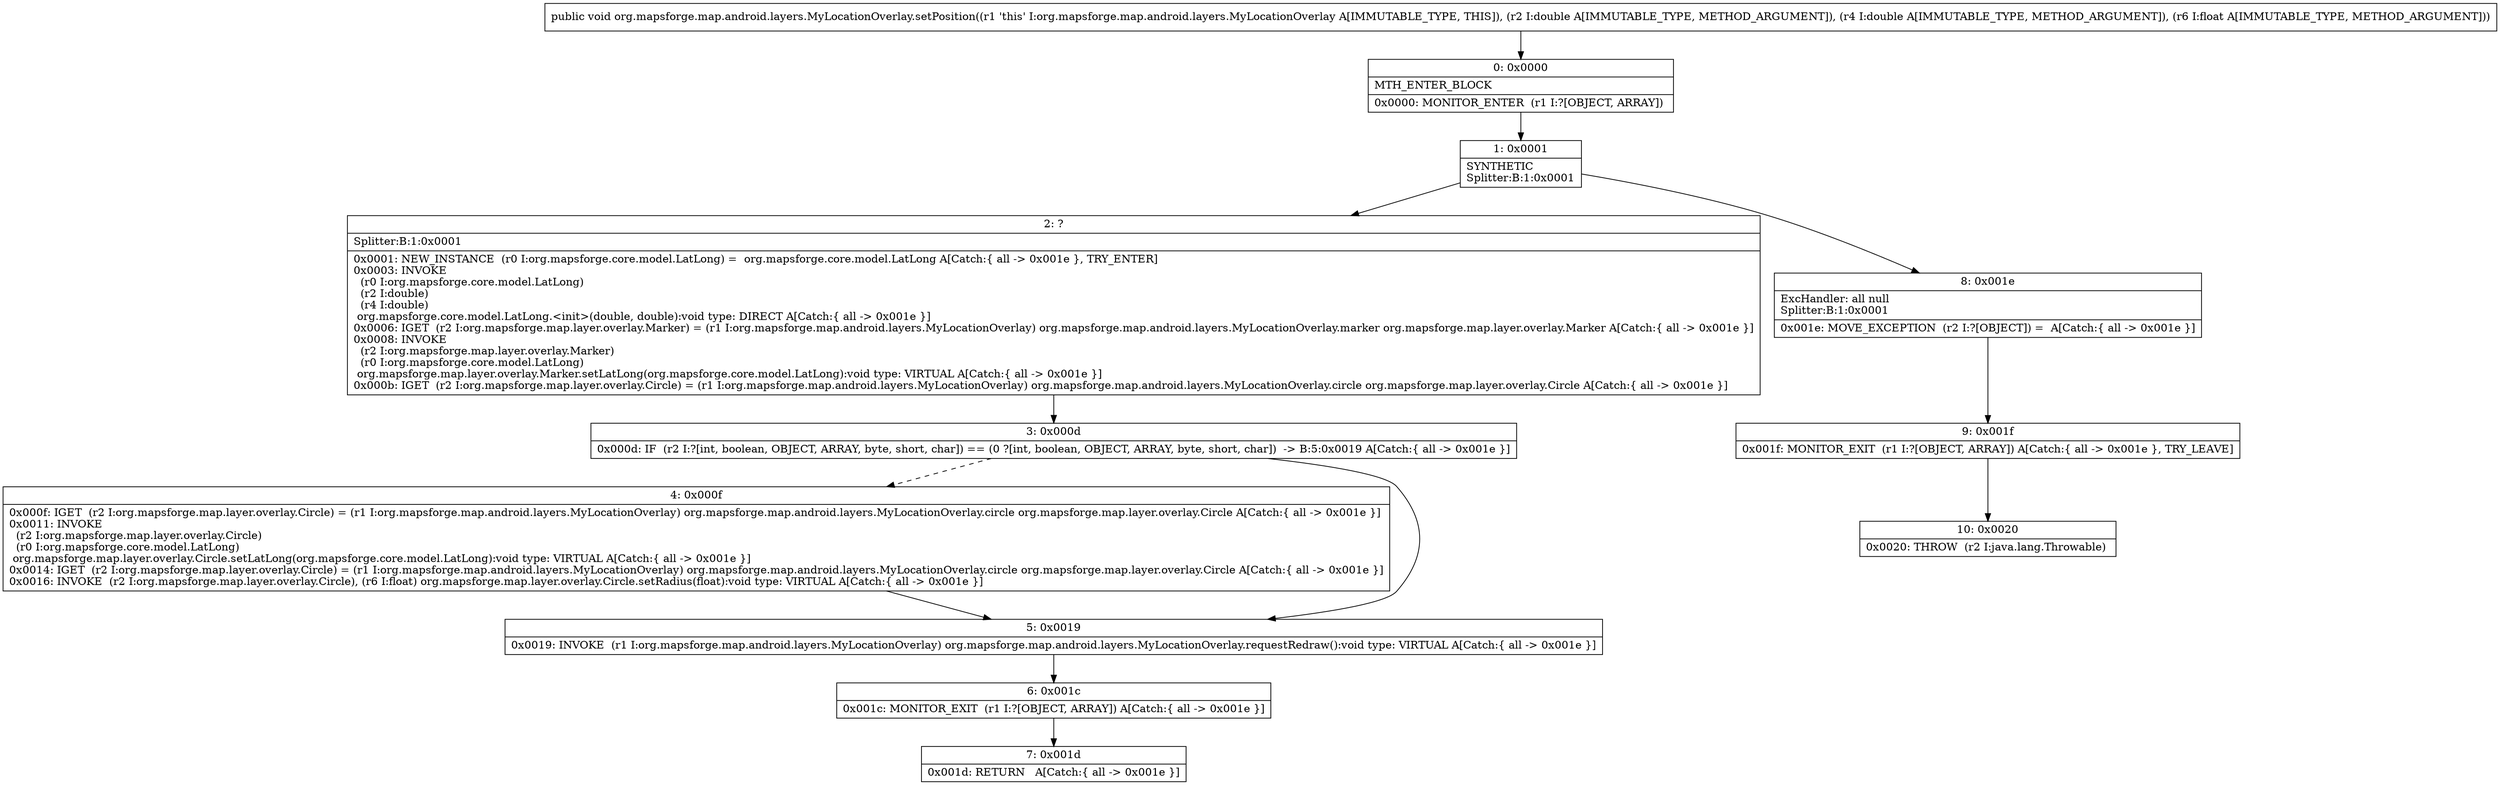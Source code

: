 digraph "CFG fororg.mapsforge.map.android.layers.MyLocationOverlay.setPosition(DDF)V" {
Node_0 [shape=record,label="{0\:\ 0x0000|MTH_ENTER_BLOCK\l|0x0000: MONITOR_ENTER  (r1 I:?[OBJECT, ARRAY]) \l}"];
Node_1 [shape=record,label="{1\:\ 0x0001|SYNTHETIC\lSplitter:B:1:0x0001\l}"];
Node_2 [shape=record,label="{2\:\ ?|Splitter:B:1:0x0001\l|0x0001: NEW_INSTANCE  (r0 I:org.mapsforge.core.model.LatLong) =  org.mapsforge.core.model.LatLong A[Catch:\{ all \-\> 0x001e \}, TRY_ENTER]\l0x0003: INVOKE  \l  (r0 I:org.mapsforge.core.model.LatLong)\l  (r2 I:double)\l  (r4 I:double)\l org.mapsforge.core.model.LatLong.\<init\>(double, double):void type: DIRECT A[Catch:\{ all \-\> 0x001e \}]\l0x0006: IGET  (r2 I:org.mapsforge.map.layer.overlay.Marker) = (r1 I:org.mapsforge.map.android.layers.MyLocationOverlay) org.mapsforge.map.android.layers.MyLocationOverlay.marker org.mapsforge.map.layer.overlay.Marker A[Catch:\{ all \-\> 0x001e \}]\l0x0008: INVOKE  \l  (r2 I:org.mapsforge.map.layer.overlay.Marker)\l  (r0 I:org.mapsforge.core.model.LatLong)\l org.mapsforge.map.layer.overlay.Marker.setLatLong(org.mapsforge.core.model.LatLong):void type: VIRTUAL A[Catch:\{ all \-\> 0x001e \}]\l0x000b: IGET  (r2 I:org.mapsforge.map.layer.overlay.Circle) = (r1 I:org.mapsforge.map.android.layers.MyLocationOverlay) org.mapsforge.map.android.layers.MyLocationOverlay.circle org.mapsforge.map.layer.overlay.Circle A[Catch:\{ all \-\> 0x001e \}]\l}"];
Node_3 [shape=record,label="{3\:\ 0x000d|0x000d: IF  (r2 I:?[int, boolean, OBJECT, ARRAY, byte, short, char]) == (0 ?[int, boolean, OBJECT, ARRAY, byte, short, char])  \-\> B:5:0x0019 A[Catch:\{ all \-\> 0x001e \}]\l}"];
Node_4 [shape=record,label="{4\:\ 0x000f|0x000f: IGET  (r2 I:org.mapsforge.map.layer.overlay.Circle) = (r1 I:org.mapsforge.map.android.layers.MyLocationOverlay) org.mapsforge.map.android.layers.MyLocationOverlay.circle org.mapsforge.map.layer.overlay.Circle A[Catch:\{ all \-\> 0x001e \}]\l0x0011: INVOKE  \l  (r2 I:org.mapsforge.map.layer.overlay.Circle)\l  (r0 I:org.mapsforge.core.model.LatLong)\l org.mapsforge.map.layer.overlay.Circle.setLatLong(org.mapsforge.core.model.LatLong):void type: VIRTUAL A[Catch:\{ all \-\> 0x001e \}]\l0x0014: IGET  (r2 I:org.mapsforge.map.layer.overlay.Circle) = (r1 I:org.mapsforge.map.android.layers.MyLocationOverlay) org.mapsforge.map.android.layers.MyLocationOverlay.circle org.mapsforge.map.layer.overlay.Circle A[Catch:\{ all \-\> 0x001e \}]\l0x0016: INVOKE  (r2 I:org.mapsforge.map.layer.overlay.Circle), (r6 I:float) org.mapsforge.map.layer.overlay.Circle.setRadius(float):void type: VIRTUAL A[Catch:\{ all \-\> 0x001e \}]\l}"];
Node_5 [shape=record,label="{5\:\ 0x0019|0x0019: INVOKE  (r1 I:org.mapsforge.map.android.layers.MyLocationOverlay) org.mapsforge.map.android.layers.MyLocationOverlay.requestRedraw():void type: VIRTUAL A[Catch:\{ all \-\> 0x001e \}]\l}"];
Node_6 [shape=record,label="{6\:\ 0x001c|0x001c: MONITOR_EXIT  (r1 I:?[OBJECT, ARRAY]) A[Catch:\{ all \-\> 0x001e \}]\l}"];
Node_7 [shape=record,label="{7\:\ 0x001d|0x001d: RETURN   A[Catch:\{ all \-\> 0x001e \}]\l}"];
Node_8 [shape=record,label="{8\:\ 0x001e|ExcHandler: all null\lSplitter:B:1:0x0001\l|0x001e: MOVE_EXCEPTION  (r2 I:?[OBJECT]) =  A[Catch:\{ all \-\> 0x001e \}]\l}"];
Node_9 [shape=record,label="{9\:\ 0x001f|0x001f: MONITOR_EXIT  (r1 I:?[OBJECT, ARRAY]) A[Catch:\{ all \-\> 0x001e \}, TRY_LEAVE]\l}"];
Node_10 [shape=record,label="{10\:\ 0x0020|0x0020: THROW  (r2 I:java.lang.Throwable) \l}"];
MethodNode[shape=record,label="{public void org.mapsforge.map.android.layers.MyLocationOverlay.setPosition((r1 'this' I:org.mapsforge.map.android.layers.MyLocationOverlay A[IMMUTABLE_TYPE, THIS]), (r2 I:double A[IMMUTABLE_TYPE, METHOD_ARGUMENT]), (r4 I:double A[IMMUTABLE_TYPE, METHOD_ARGUMENT]), (r6 I:float A[IMMUTABLE_TYPE, METHOD_ARGUMENT])) }"];
MethodNode -> Node_0;
Node_0 -> Node_1;
Node_1 -> Node_2;
Node_1 -> Node_8;
Node_2 -> Node_3;
Node_3 -> Node_4[style=dashed];
Node_3 -> Node_5;
Node_4 -> Node_5;
Node_5 -> Node_6;
Node_6 -> Node_7;
Node_8 -> Node_9;
Node_9 -> Node_10;
}


